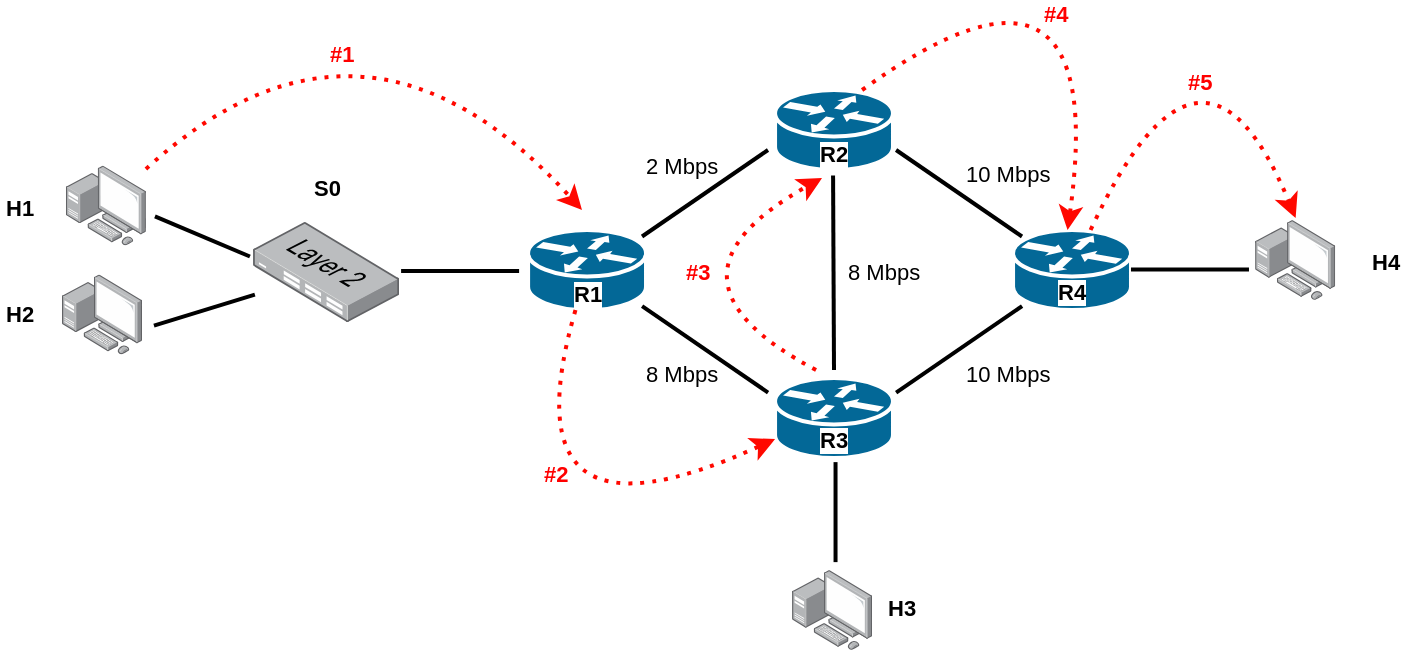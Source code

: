 <mxfile version="24.2.3" type="device">
  <diagram name="Page-1" id="A1CM_3t9hdH3dECePg_6">
    <mxGraphModel dx="864" dy="2052" grid="1" gridSize="10" guides="1" tooltips="1" connect="1" arrows="1" fold="1" page="1" pageScale="1" pageWidth="850" pageHeight="1100" math="0" shadow="0">
      <root>
        <mxCell id="0" />
        <mxCell id="1" parent="0" />
        <mxCell id="4dGRRiW0Avm7YBLlEKDm-1" value="" style="shape=mxgraph.cisco.routers.router;html=1;pointerEvents=1;dashed=0;fillColor=#036897;strokeColor=#ffffff;strokeWidth=2;verticalLabelPosition=bottom;verticalAlign=top;align=center;outlineConnect=0;" vertex="1" parent="1">
          <mxGeometry x="456.53" y="184" width="58.96" height="40.06" as="geometry" />
        </mxCell>
        <mxCell id="4dGRRiW0Avm7YBLlEKDm-2" value="" style="shape=mxgraph.cisco.routers.router;html=1;pointerEvents=1;dashed=0;fillColor=#036897;strokeColor=#ffffff;strokeWidth=2;verticalLabelPosition=bottom;verticalAlign=top;align=center;outlineConnect=0;" vertex="1" parent="1">
          <mxGeometry x="333.05" y="109.97" width="58.96" height="40.06" as="geometry" />
        </mxCell>
        <mxCell id="4dGRRiW0Avm7YBLlEKDm-3" value="" style="shape=mxgraph.cisco.routers.router;html=1;pointerEvents=1;dashed=0;fillColor=#036897;strokeColor=#ffffff;strokeWidth=2;verticalLabelPosition=bottom;verticalAlign=top;align=center;outlineConnect=0;" vertex="1" parent="1">
          <mxGeometry x="575.53" y="110" width="58.96" height="40.03" as="geometry" />
        </mxCell>
        <mxCell id="4dGRRiW0Avm7YBLlEKDm-4" value="" style="shape=mxgraph.cisco.routers.router;html=1;pointerEvents=1;dashed=0;fillColor=#036897;strokeColor=#ffffff;strokeWidth=2;verticalLabelPosition=bottom;verticalAlign=top;align=center;outlineConnect=0;" vertex="1" parent="1">
          <mxGeometry x="456.53" y="40" width="58.96" height="40.06" as="geometry" />
        </mxCell>
        <mxCell id="4dGRRiW0Avm7YBLlEKDm-5" value="" style="image;points=[];aspect=fixed;html=1;align=center;shadow=0;dashed=0;image=img/lib/allied_telesis/switch/Switch_24_port_L2.svg;" vertex="1" parent="1">
          <mxGeometry x="195.53" y="105.97" width="73.03" height="50.06" as="geometry" />
        </mxCell>
        <mxCell id="4dGRRiW0Avm7YBLlEKDm-6" style="edgeStyle=orthogonalEdgeStyle;rounded=0;orthogonalLoop=1;jettySize=auto;html=1;endArrow=none;endFill=0;strokeWidth=2;exitX=0.984;exitY=0.449;exitDx=0;exitDy=0;exitPerimeter=0;" edge="1" parent="1">
          <mxGeometry relative="1" as="geometry">
            <mxPoint x="269.55" y="130.49" as="sourcePoint" />
            <mxPoint x="328.55" y="130.49" as="targetPoint" />
          </mxGeometry>
        </mxCell>
        <mxCell id="4dGRRiW0Avm7YBLlEKDm-7" style="edgeStyle=orthogonalEdgeStyle;rounded=0;orthogonalLoop=1;jettySize=auto;html=1;endArrow=none;endFill=0;strokeWidth=2;exitX=0.984;exitY=0.449;exitDx=0;exitDy=0;exitPerimeter=0;" edge="1" parent="1">
          <mxGeometry relative="1" as="geometry">
            <mxPoint x="634.49" y="129.71" as="sourcePoint" />
            <mxPoint x="693.49" y="129.71" as="targetPoint" />
          </mxGeometry>
        </mxCell>
        <mxCell id="4dGRRiW0Avm7YBLlEKDm-8" value="" style="image;points=[];aspect=fixed;html=1;align=center;shadow=0;dashed=0;image=img/lib/allied_telesis/computer_and_terminals/Personal_Computer_with_Server.svg;" vertex="1" parent="1">
          <mxGeometry x="465.04" y="280" width="40" height="40" as="geometry" />
        </mxCell>
        <mxCell id="4dGRRiW0Avm7YBLlEKDm-9" value="" style="image;points=[];aspect=fixed;html=1;align=center;shadow=0;dashed=0;image=img/lib/allied_telesis/computer_and_terminals/Personal_Computer_with_Server.svg;" vertex="1" parent="1">
          <mxGeometry x="696.55" y="104.97" width="40.06" height="40.06" as="geometry" />
        </mxCell>
        <mxCell id="4dGRRiW0Avm7YBLlEKDm-10" value="&lt;b&gt;H3&lt;/b&gt;" style="edgeLabel;resizable=0;html=1;;align=left;verticalAlign=bottom;" connectable="0" vertex="1" parent="1">
          <mxGeometry x="510.506" y="307.004" as="geometry" />
        </mxCell>
        <mxCell id="4dGRRiW0Avm7YBLlEKDm-11" value="&lt;b&gt;H4&lt;/b&gt;" style="edgeLabel;resizable=0;html=1;;align=left;verticalAlign=bottom;" connectable="0" vertex="1" parent="1">
          <mxGeometry x="753.486" y="134.944" as="geometry" />
        </mxCell>
        <mxCell id="4dGRRiW0Avm7YBLlEKDm-12" value="" style="image;points=[];aspect=fixed;html=1;align=center;shadow=0;dashed=0;image=img/lib/allied_telesis/computer_and_terminals/Personal_Computer_with_Server.svg;" vertex="1" parent="1">
          <mxGeometry x="101.96" y="77.76" width="40" height="40" as="geometry" />
        </mxCell>
        <mxCell id="4dGRRiW0Avm7YBLlEKDm-13" value="" style="image;points=[];aspect=fixed;html=1;align=center;shadow=0;dashed=0;image=img/lib/allied_telesis/computer_and_terminals/Personal_Computer_with_Server.svg;" vertex="1" parent="1">
          <mxGeometry x="100.0" y="132.24" width="40" height="40" as="geometry" />
        </mxCell>
        <mxCell id="4dGRRiW0Avm7YBLlEKDm-14" value="&lt;b&gt;H1&lt;/b&gt;" style="edgeLabel;resizable=0;html=1;;align=left;verticalAlign=bottom;" connectable="0" vertex="1" parent="1">
          <mxGeometry x="69.996" y="107.274" as="geometry" />
        </mxCell>
        <mxCell id="4dGRRiW0Avm7YBLlEKDm-15" value="&lt;b&gt;H2&lt;/b&gt;" style="edgeLabel;resizable=0;html=1;;align=left;verticalAlign=bottom;" connectable="0" vertex="1" parent="1">
          <mxGeometry x="69.996" y="160.274" as="geometry" />
        </mxCell>
        <mxCell id="4dGRRiW0Avm7YBLlEKDm-16" value="" style="endArrow=none;html=1;rounded=0;exitX=1.055;exitY=0.611;exitDx=0;exitDy=0;exitPerimeter=0;endFill=0;strokeWidth=2;" edge="1" parent="1">
          <mxGeometry relative="1" as="geometry">
            <mxPoint x="146.47" y="103.19" as="sourcePoint" />
            <mxPoint x="193.97" y="123.24" as="targetPoint" />
          </mxGeometry>
        </mxCell>
        <mxCell id="4dGRRiW0Avm7YBLlEKDm-22" value="" style="endArrow=none;html=1;rounded=0;exitX=1.055;exitY=0.611;exitDx=0;exitDy=0;exitPerimeter=0;endFill=0;strokeWidth=2;entryX=-0.018;entryY=0.674;entryDx=0;entryDy=0;entryPerimeter=0;" edge="1" parent="1">
          <mxGeometry relative="1" as="geometry">
            <mxPoint x="145.97" y="157.79" as="sourcePoint" />
            <mxPoint x="196.44" y="142.31" as="targetPoint" />
          </mxGeometry>
        </mxCell>
        <mxCell id="4dGRRiW0Avm7YBLlEKDm-26" value="&lt;b&gt;R1&lt;/b&gt;" style="edgeLabel;resizable=0;html=1;;align=left;verticalAlign=bottom;" connectable="0" vertex="1" parent="1">
          <mxGeometry x="354.026" y="150.034" as="geometry" />
        </mxCell>
        <mxCell id="4dGRRiW0Avm7YBLlEKDm-27" value="&lt;b&gt;S0&lt;/b&gt;" style="edgeLabel;resizable=0;html=1;;align=left;verticalAlign=bottom;" connectable="0" vertex="1" parent="1">
          <mxGeometry x="224.026" y="97.764" as="geometry" />
        </mxCell>
        <mxCell id="4dGRRiW0Avm7YBLlEKDm-30" value="&lt;b&gt;R2&lt;/b&gt;" style="edgeLabel;resizable=0;html=1;;align=left;verticalAlign=bottom;" connectable="0" vertex="1" parent="1">
          <mxGeometry x="477.026" y="80.004" as="geometry" />
        </mxCell>
        <mxCell id="4dGRRiW0Avm7YBLlEKDm-31" value="&lt;b&gt;R3&lt;/b&gt;" style="edgeLabel;resizable=0;html=1;;align=left;verticalAlign=bottom;" connectable="0" vertex="1" parent="1">
          <mxGeometry x="477.026" y="223.064" as="geometry" />
        </mxCell>
        <mxCell id="4dGRRiW0Avm7YBLlEKDm-32" value="&lt;b&gt;R4&lt;/b&gt;" style="edgeLabel;resizable=0;html=1;;align=left;verticalAlign=bottom;" connectable="0" vertex="1" parent="1">
          <mxGeometry x="595.986" y="149.034" as="geometry" />
        </mxCell>
        <mxCell id="4dGRRiW0Avm7YBLlEKDm-33" value="" style="endArrow=none;html=1;rounded=0;strokeWidth=2;" edge="1" parent="1">
          <mxGeometry width="50" height="50" relative="1" as="geometry">
            <mxPoint x="486.77" y="276.06" as="sourcePoint" />
            <mxPoint x="486.77" y="226.06" as="targetPoint" />
          </mxGeometry>
        </mxCell>
        <mxCell id="4dGRRiW0Avm7YBLlEKDm-34" value="" style="endArrow=none;html=1;rounded=0;endFill=0;strokeWidth=2;" edge="1" parent="1">
          <mxGeometry relative="1" as="geometry">
            <mxPoint x="453" y="70" as="sourcePoint" />
            <mxPoint x="390.02" y="113.24" as="targetPoint" />
          </mxGeometry>
        </mxCell>
        <mxCell id="4dGRRiW0Avm7YBLlEKDm-35" value="" style="endArrow=none;html=1;rounded=0;endFill=0;strokeWidth=2;" edge="1" parent="1">
          <mxGeometry relative="1" as="geometry">
            <mxPoint x="517.03" y="70" as="sourcePoint" />
            <mxPoint x="580.01" y="113.24" as="targetPoint" />
          </mxGeometry>
        </mxCell>
        <mxCell id="4dGRRiW0Avm7YBLlEKDm-36" value="" style="endArrow=none;html=1;rounded=0;endFill=0;strokeWidth=2;" edge="1" parent="1">
          <mxGeometry relative="1" as="geometry">
            <mxPoint x="453.03" y="191.27" as="sourcePoint" />
            <mxPoint x="390.05" y="148.03" as="targetPoint" />
          </mxGeometry>
        </mxCell>
        <mxCell id="4dGRRiW0Avm7YBLlEKDm-37" value="" style="endArrow=none;html=1;rounded=0;endFill=0;strokeWidth=2;" edge="1" parent="1">
          <mxGeometry relative="1" as="geometry">
            <mxPoint x="517.06" y="191.27" as="sourcePoint" />
            <mxPoint x="580.04" y="148.03" as="targetPoint" />
          </mxGeometry>
        </mxCell>
        <mxCell id="4dGRRiW0Avm7YBLlEKDm-45" value="" style="endArrow=none;html=1;rounded=0;endFill=0;strokeWidth=2;" edge="1" parent="1">
          <mxGeometry relative="1" as="geometry">
            <mxPoint x="485.54" y="82.76" as="sourcePoint" />
            <mxPoint x="486" y="180" as="targetPoint" />
          </mxGeometry>
        </mxCell>
        <mxCell id="4dGRRiW0Avm7YBLlEKDm-72" value="8 Mbps" style="edgeLabel;resizable=0;html=1;;align=left;verticalAlign=bottom;" connectable="0" vertex="1" parent="1">
          <mxGeometry x="490.996" y="139.034" as="geometry" />
        </mxCell>
        <mxCell id="4dGRRiW0Avm7YBLlEKDm-73" value="10 Mbps" style="edgeLabel;resizable=0;html=1;;align=left;verticalAlign=bottom;" connectable="0" vertex="1" parent="1">
          <mxGeometry x="549.996" y="90.004" as="geometry" />
        </mxCell>
        <mxCell id="4dGRRiW0Avm7YBLlEKDm-74" value="2 Mbps" style="edgeLabel;resizable=0;html=1;;align=left;verticalAlign=bottom;" connectable="0" vertex="1" parent="1">
          <mxGeometry x="390.006" y="86.004" as="geometry" />
        </mxCell>
        <mxCell id="4dGRRiW0Avm7YBLlEKDm-75" value="8 Mbps" style="edgeLabel;resizable=0;html=1;;align=left;verticalAlign=bottom;" connectable="0" vertex="1" parent="1">
          <mxGeometry x="390.006" y="190.004" as="geometry" />
        </mxCell>
        <mxCell id="4dGRRiW0Avm7YBLlEKDm-76" value="10 Mbps" style="edgeLabel;resizable=0;html=1;;align=left;verticalAlign=bottom;" connectable="0" vertex="1" parent="1">
          <mxGeometry x="549.996" y="190.004" as="geometry" />
        </mxCell>
        <mxCell id="4dGRRiW0Avm7YBLlEKDm-78" value="" style="shape=image;verticalLabelPosition=bottom;labelBackgroundColor=default;verticalAlign=top;aspect=fixed;imageAspect=0;image=https://www.freepnglogos.com/uploads/infinity-symbol-png/infinity-symbol-clipart-download-best-infinity-14.png;rotation=30;" vertex="1" parent="1">
          <mxGeometry x="165" y="102.0" width="16.67" height="10" as="geometry" />
        </mxCell>
        <mxCell id="4dGRRiW0Avm7YBLlEKDm-80" value="" style="shape=image;verticalLabelPosition=bottom;labelBackgroundColor=default;verticalAlign=top;aspect=fixed;imageAspect=0;image=https://www.freepnglogos.com/uploads/infinity-symbol-png/infinity-symbol-clipart-download-best-infinity-14.png;rotation=-15;" vertex="1" parent="1">
          <mxGeometry x="164" y="152.27" width="16.67" height="10" as="geometry" />
        </mxCell>
        <mxCell id="4dGRRiW0Avm7YBLlEKDm-81" value="" style="shape=image;verticalLabelPosition=bottom;labelBackgroundColor=default;verticalAlign=top;aspect=fixed;imageAspect=0;image=https://www.freepnglogos.com/uploads/infinity-symbol-png/infinity-symbol-clipart-download-best-infinity-14.png;rotation=0;" vertex="1" parent="1">
          <mxGeometry x="290" y="117.76" width="16.67" height="10" as="geometry" />
        </mxCell>
        <mxCell id="4dGRRiW0Avm7YBLlEKDm-83" value="" style="shape=image;verticalLabelPosition=bottom;labelBackgroundColor=default;verticalAlign=top;aspect=fixed;imageAspect=0;image=https://www.freepnglogos.com/uploads/infinity-symbol-png/infinity-symbol-clipart-download-best-infinity-14.png;rotation=0;" vertex="1" parent="1">
          <mxGeometry x="660" y="117.76" width="16.67" height="10" as="geometry" />
        </mxCell>
        <mxCell id="4dGRRiW0Avm7YBLlEKDm-84" value="" style="shape=image;verticalLabelPosition=bottom;labelBackgroundColor=default;verticalAlign=top;aspect=fixed;imageAspect=0;image=https://www.freepnglogos.com/uploads/infinity-symbol-png/infinity-symbol-clipart-download-best-infinity-14.png;rotation=0;" vertex="1" parent="1">
          <mxGeometry x="493.84" y="250" width="16.67" height="10" as="geometry" />
        </mxCell>
        <mxCell id="4dGRRiW0Avm7YBLlEKDm-86" value="" style="curved=1;endArrow=classic;html=1;rounded=0;dashed=1;dashPattern=1 2;fillColor=#f8cecc;strokeColor=#ff0800;strokeWidth=2;" edge="1" parent="1" source="4dGRRiW0Avm7YBLlEKDm-12">
          <mxGeometry width="50" height="50" relative="1" as="geometry">
            <mxPoint x="120" y="70" as="sourcePoint" />
            <mxPoint x="360" y="100" as="targetPoint" />
            <Array as="points">
              <mxPoint x="251" y="-20" />
            </Array>
          </mxGeometry>
        </mxCell>
        <mxCell id="4dGRRiW0Avm7YBLlEKDm-87" value="" style="curved=1;endArrow=classic;html=1;rounded=0;dashed=1;dashPattern=1 2;fillColor=#f8cecc;strokeColor=#ff0800;strokeWidth=2;" edge="1" parent="1" source="4dGRRiW0Avm7YBLlEKDm-2">
          <mxGeometry width="50" height="50" relative="1" as="geometry">
            <mxPoint x="360" y="157" as="sourcePoint" />
            <mxPoint x="456.53" y="214.521" as="targetPoint" />
            <Array as="points">
              <mxPoint x="320" y="277" />
            </Array>
          </mxGeometry>
        </mxCell>
        <mxCell id="4dGRRiW0Avm7YBLlEKDm-88" value="" style="curved=1;endArrow=classic;html=1;rounded=0;dashed=1;dashPattern=1 2;fillColor=#f8cecc;strokeColor=#ff0800;strokeWidth=2;" edge="1" parent="1">
          <mxGeometry width="50" height="50" relative="1" as="geometry">
            <mxPoint x="477.027" y="180.0" as="sourcePoint" />
            <mxPoint x="480" y="84.06" as="targetPoint" />
            <Array as="points">
              <mxPoint x="390" y="134.06" />
            </Array>
          </mxGeometry>
        </mxCell>
        <mxCell id="4dGRRiW0Avm7YBLlEKDm-90" value="" style="curved=1;endArrow=classic;html=1;rounded=0;dashed=1;dashPattern=1 2;fillColor=#f8cecc;strokeColor=#ff0800;strokeWidth=2;entryX=0.506;entryY=-0.023;entryDx=0;entryDy=0;entryPerimeter=0;" edge="1" parent="1" source="4dGRRiW0Avm7YBLlEKDm-3" target="4dGRRiW0Avm7YBLlEKDm-9">
          <mxGeometry width="50" height="50" relative="1" as="geometry">
            <mxPoint x="634.49" y="66.21" as="sourcePoint" />
            <mxPoint x="733" y="132.24" as="targetPoint" />
            <Array as="points">
              <mxPoint x="670" y="-10" />
            </Array>
          </mxGeometry>
        </mxCell>
        <mxCell id="4dGRRiW0Avm7YBLlEKDm-91" value="" style="curved=1;endArrow=classic;html=1;rounded=0;dashed=1;dashPattern=1 2;fillColor=#f8cecc;strokeColor=#ff0800;strokeWidth=2;" edge="1" parent="1">
          <mxGeometry width="50" height="50" relative="1" as="geometry">
            <mxPoint x="500.04" y="40" as="sourcePoint" />
            <mxPoint x="602.789" y="110" as="targetPoint" />
            <Array as="points">
              <mxPoint x="625" y="-50" />
            </Array>
          </mxGeometry>
        </mxCell>
        <mxCell id="4dGRRiW0Avm7YBLlEKDm-92" value="&lt;b&gt;#1&lt;/b&gt;" style="edgeLabel;resizable=0;html=1;;align=left;verticalAlign=bottom;fontColor=#ff0000;" connectable="0" vertex="1" parent="1">
          <mxGeometry x="232.046" y="30.004" as="geometry" />
        </mxCell>
        <mxCell id="4dGRRiW0Avm7YBLlEKDm-93" value="&lt;b&gt;#2&lt;/b&gt;" style="edgeLabel;resizable=0;html=1;;align=left;verticalAlign=bottom;fontColor=#ff0000;" connectable="0" vertex="1" parent="1">
          <mxGeometry x="338.996" y="240.004" as="geometry" />
        </mxCell>
        <mxCell id="4dGRRiW0Avm7YBLlEKDm-94" value="&lt;b&gt;#3&lt;/b&gt;" style="edgeLabel;resizable=0;html=1;;align=left;verticalAlign=bottom;fontColor=#ff0000;" connectable="0" vertex="1" parent="1">
          <mxGeometry x="409.996" y="139.034" as="geometry" />
        </mxCell>
        <mxCell id="4dGRRiW0Avm7YBLlEKDm-95" value="&lt;b&gt;#4&lt;/b&gt;" style="edgeLabel;resizable=0;html=1;;align=left;verticalAlign=bottom;fontColor=#ff0000;" connectable="0" vertex="1" parent="1">
          <mxGeometry x="588.986" y="10.004" as="geometry" />
        </mxCell>
        <mxCell id="4dGRRiW0Avm7YBLlEKDm-96" value="&lt;b&gt;#5&lt;/b&gt;" style="edgeLabel;resizable=0;html=1;;align=left;verticalAlign=bottom;fontColor=#ff0000;" connectable="0" vertex="1" parent="1">
          <mxGeometry x="660.996" y="44.004" as="geometry" />
        </mxCell>
      </root>
    </mxGraphModel>
  </diagram>
</mxfile>

